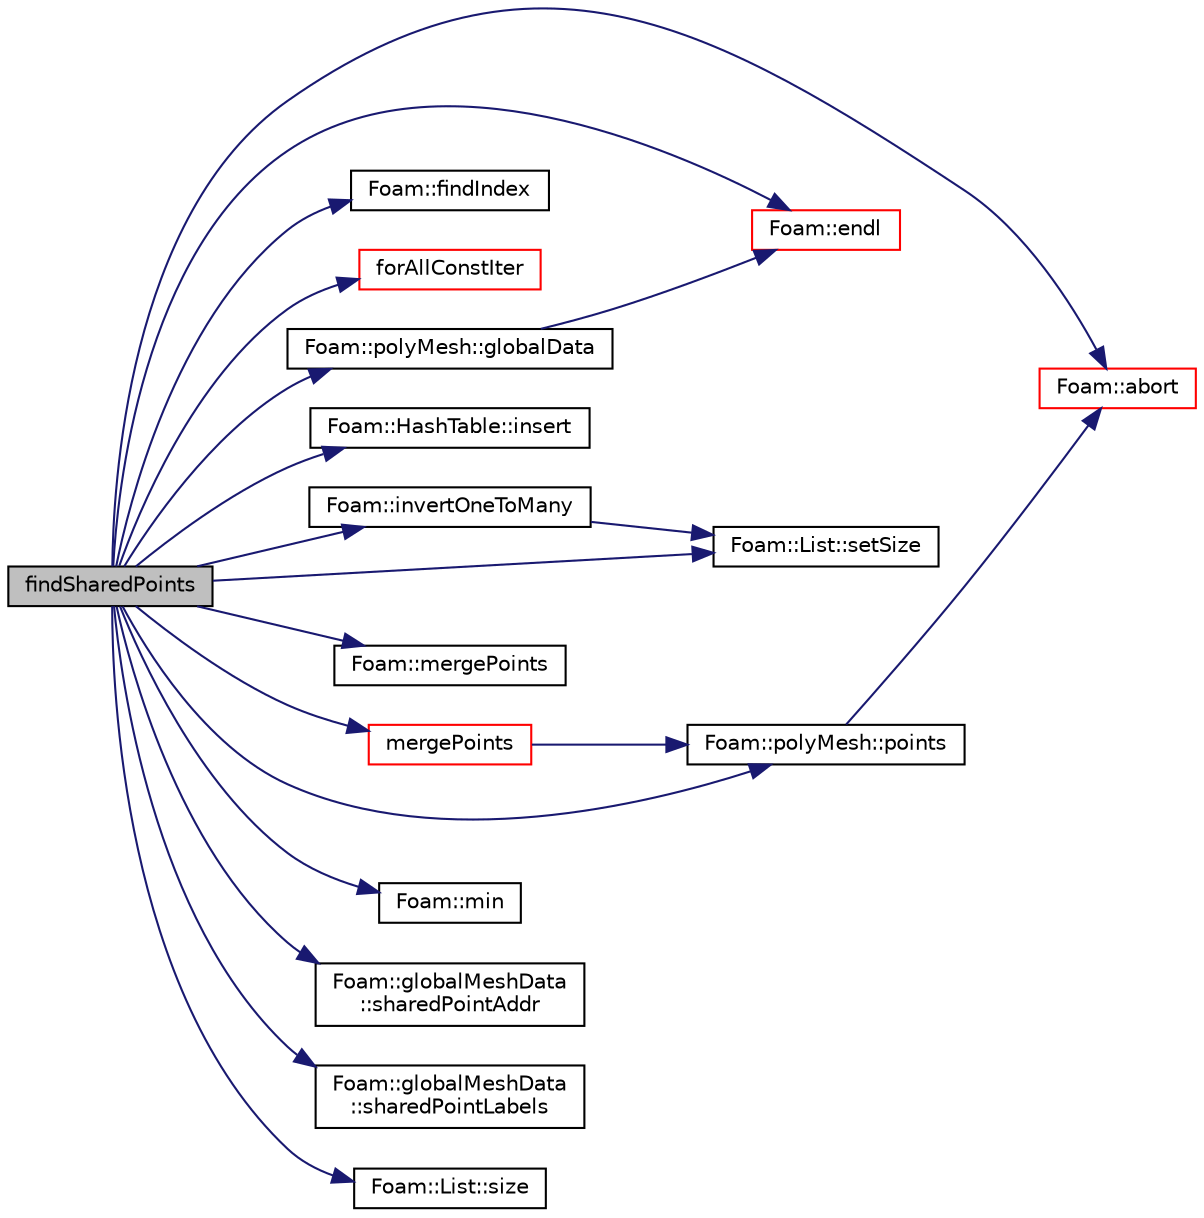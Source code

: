 digraph "findSharedPoints"
{
  bgcolor="transparent";
  edge [fontname="Helvetica",fontsize="10",labelfontname="Helvetica",labelfontsize="10"];
  node [fontname="Helvetica",fontsize="10",shape=record];
  rankdir="LR";
  Node597 [label="findSharedPoints",height=0.2,width=0.4,color="black", fillcolor="grey75", style="filled", fontcolor="black"];
  Node597 -> Node598 [color="midnightblue",fontsize="10",style="solid",fontname="Helvetica"];
  Node598 [label="Foam::abort",height=0.2,width=0.4,color="red",URL="$a21851.html#a447107a607d03e417307c203fa5fb44b"];
  Node597 -> Node605 [color="midnightblue",fontsize="10",style="solid",fontname="Helvetica"];
  Node605 [label="Foam::endl",height=0.2,width=0.4,color="red",URL="$a21851.html#a2db8fe02a0d3909e9351bb4275b23ce4",tooltip="Add newline and flush stream. "];
  Node597 -> Node643 [color="midnightblue",fontsize="10",style="solid",fontname="Helvetica"];
  Node643 [label="Foam::findIndex",height=0.2,width=0.4,color="black",URL="$a21851.html#ac16695f83f370df159eed19f92d095fb",tooltip="Find first occurence of given element and return index,. "];
  Node597 -> Node644 [color="midnightblue",fontsize="10",style="solid",fontname="Helvetica"];
  Node644 [label="forAllConstIter",height=0.2,width=0.4,color="red",URL="$a39311.html#ae21e2836509b0fa7f7cedf6493b11b09"];
  Node597 -> Node768 [color="midnightblue",fontsize="10",style="solid",fontname="Helvetica"];
  Node768 [label="Foam::polyMesh::globalData",height=0.2,width=0.4,color="black",URL="$a28565.html#a5e9cb8eb9e52843d336386b13423d19c",tooltip="Return parallel info. "];
  Node768 -> Node605 [color="midnightblue",fontsize="10",style="solid",fontname="Helvetica"];
  Node597 -> Node864 [color="midnightblue",fontsize="10",style="solid",fontname="Helvetica"];
  Node864 [label="Foam::HashTable::insert",height=0.2,width=0.4,color="black",URL="$a26841.html#a5eee1e0e199ad59b9cb3916cd42156e0",tooltip="Insert a new hashedEntry. "];
  Node597 -> Node896 [color="midnightblue",fontsize="10",style="solid",fontname="Helvetica"];
  Node896 [label="Foam::invertOneToMany",height=0.2,width=0.4,color="black",URL="$a21851.html#a5da5e7d950073675f3b3d26323a640db",tooltip="Invert one-to-many map. Unmapped elements will be size 0. "];
  Node896 -> Node660 [color="midnightblue",fontsize="10",style="solid",fontname="Helvetica"];
  Node660 [label="Foam::List::setSize",height=0.2,width=0.4,color="black",URL="$a26833.html#aedb985ffeaf1bdbfeccc2a8730405703",tooltip="Reset size of List. "];
  Node597 -> Node897 [color="midnightblue",fontsize="10",style="solid",fontname="Helvetica"];
  Node897 [label="Foam::mergePoints",height=0.2,width=0.4,color="black",URL="$a21851.html#a91cf82266e8f08da4a95ebafddc2f61d",tooltip="Sorts and merges points. All points closer than/equal mergeTol get merged. "];
  Node597 -> Node898 [color="midnightblue",fontsize="10",style="solid",fontname="Helvetica"];
  Node898 [label="mergePoints",height=0.2,width=0.4,color="red",URL="$a22353.html#a4a56041144898b62dd90a030e2143d1a",tooltip="Helper: Merge points. "];
  Node898 -> Node899 [color="midnightblue",fontsize="10",style="solid",fontname="Helvetica"];
  Node899 [label="Foam::polyMesh::points",height=0.2,width=0.4,color="black",URL="$a28565.html#ac44123fc1265297c41a43c3b62fdb4c2",tooltip="Return raw points. "];
  Node899 -> Node598 [color="midnightblue",fontsize="10",style="solid",fontname="Helvetica"];
  Node597 -> Node887 [color="midnightblue",fontsize="10",style="solid",fontname="Helvetica"];
  Node887 [label="Foam::min",height=0.2,width=0.4,color="black",URL="$a21851.html#a253e112ad2d56d96230ff39ea7f442dc"];
  Node597 -> Node899 [color="midnightblue",fontsize="10",style="solid",fontname="Helvetica"];
  Node597 -> Node660 [color="midnightblue",fontsize="10",style="solid",fontname="Helvetica"];
  Node597 -> Node989 [color="midnightblue",fontsize="10",style="solid",fontname="Helvetica"];
  Node989 [label="Foam::globalMeshData\l::sharedPointAddr",height=0.2,width=0.4,color="black",URL="$a28485.html#a0dc2a71943c873f0761413d42cf39255",tooltip="Return addressing into the complete globally shared points. "];
  Node597 -> Node988 [color="midnightblue",fontsize="10",style="solid",fontname="Helvetica"];
  Node988 [label="Foam::globalMeshData\l::sharedPointLabels",height=0.2,width=0.4,color="black",URL="$a28485.html#a7ea06a0f94bf7c119a76af3be79bfec2",tooltip="Return indices of local points that are globally shared. "];
  Node597 -> Node697 [color="midnightblue",fontsize="10",style="solid",fontname="Helvetica"];
  Node697 [label="Foam::List::size",height=0.2,width=0.4,color="black",URL="$a26833.html#a8a5f6fa29bd4b500caf186f60245b384",tooltip="Override size to be inconsistent with allocated storage. "];
}
